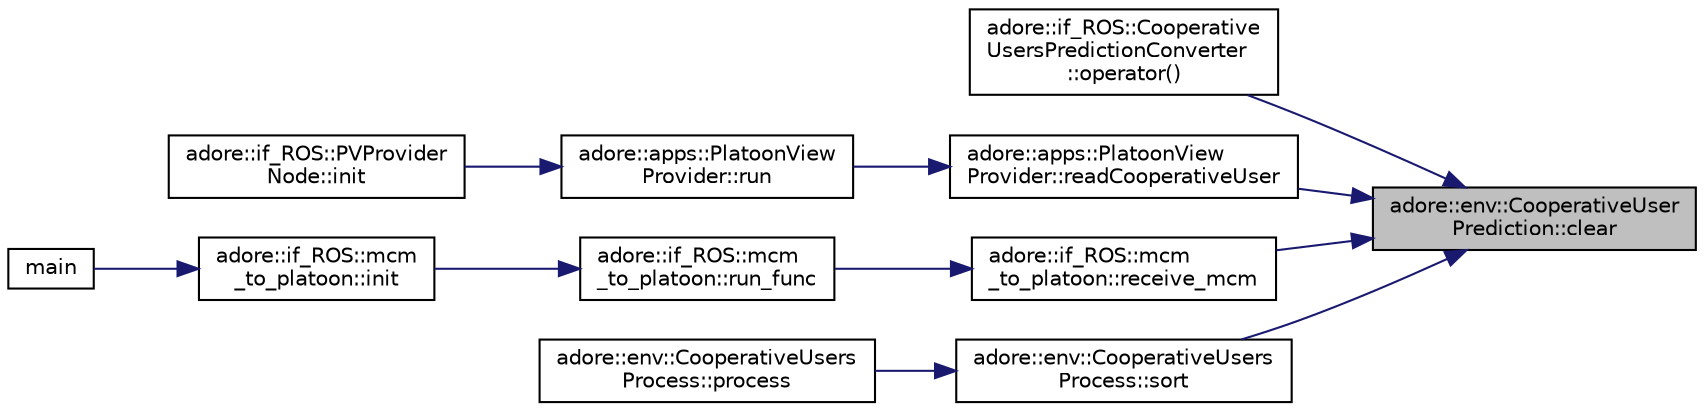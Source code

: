 digraph "adore::env::CooperativeUserPrediction::clear"
{
 // LATEX_PDF_SIZE
  edge [fontname="Helvetica",fontsize="10",labelfontname="Helvetica",labelfontsize="10"];
  node [fontname="Helvetica",fontsize="10",shape=record];
  rankdir="RL";
  Node1 [label="adore::env::CooperativeUser\lPrediction::clear",height=0.2,width=0.4,color="black", fillcolor="grey75", style="filled", fontcolor="black",tooltip=" "];
  Node1 -> Node2 [dir="back",color="midnightblue",fontsize="10",style="solid",fontname="Helvetica"];
  Node2 [label="adore::if_ROS::Cooperative\lUsersPredictionConverter\l::operator()",height=0.2,width=0.4,color="black", fillcolor="white", style="filled",URL="$structadore_1_1if__ROS_1_1CooperativeUsersPredictionConverter.html#afdd9ff9abfadb6641bb33746fefa0ebc",tooltip=" "];
  Node1 -> Node3 [dir="back",color="midnightblue",fontsize="10",style="solid",fontname="Helvetica"];
  Node3 [label="adore::apps::PlatoonView\lProvider::readCooperativeUser",height=0.2,width=0.4,color="black", fillcolor="white", style="filled",URL="$classadore_1_1apps_1_1PlatoonViewProvider.html#a23931db56b331f0ec8ab71d43c342f00",tooltip=" "];
  Node3 -> Node4 [dir="back",color="midnightblue",fontsize="10",style="solid",fontname="Helvetica"];
  Node4 [label="adore::apps::PlatoonView\lProvider::run",height=0.2,width=0.4,color="black", fillcolor="white", style="filled",URL="$classadore_1_1apps_1_1PlatoonViewProvider.html#a1094ce34efee2329f5f5d022aed941dc",tooltip="update data, views and recompute maneuver"];
  Node4 -> Node5 [dir="back",color="midnightblue",fontsize="10",style="solid",fontname="Helvetica"];
  Node5 [label="adore::if_ROS::PVProvider\lNode::init",height=0.2,width=0.4,color="black", fillcolor="white", style="filled",URL="$classadore_1_1if__ROS_1_1PVProviderNode.html#ab587b60f56d77e0a3ef0e1039a557519",tooltip=" "];
  Node1 -> Node6 [dir="back",color="midnightblue",fontsize="10",style="solid",fontname="Helvetica"];
  Node6 [label="adore::if_ROS::mcm\l_to_platoon::receive_mcm",height=0.2,width=0.4,color="black", fillcolor="white", style="filled",URL="$classadore_1_1if__ROS_1_1mcm__to__platoon.html#a307269abe7ea5ed2a560058a5f967203",tooltip=" "];
  Node6 -> Node7 [dir="back",color="midnightblue",fontsize="10",style="solid",fontname="Helvetica"];
  Node7 [label="adore::if_ROS::mcm\l_to_platoon::run_func",height=0.2,width=0.4,color="black", fillcolor="white", style="filled",URL="$classadore_1_1if__ROS_1_1mcm__to__platoon.html#a1d2e6e46fe8dab9364ea1709dfb8de7e",tooltip=" "];
  Node7 -> Node8 [dir="back",color="midnightblue",fontsize="10",style="solid",fontname="Helvetica"];
  Node8 [label="adore::if_ROS::mcm\l_to_platoon::init",height=0.2,width=0.4,color="black", fillcolor="white", style="filled",URL="$classadore_1_1if__ROS_1_1mcm__to__platoon.html#aa273cb3d4051e4d8c74bfefef6fb190e",tooltip=" "];
  Node8 -> Node9 [dir="back",color="midnightblue",fontsize="10",style="solid",fontname="Helvetica"];
  Node9 [label="main",height=0.2,width=0.4,color="black", fillcolor="white", style="filled",URL="$mcm__to__platoon__node_8cpp.html#a3c04138a5bfe5d72780bb7e82a18e627",tooltip=" "];
  Node1 -> Node10 [dir="back",color="midnightblue",fontsize="10",style="solid",fontname="Helvetica"];
  Node10 [label="adore::env::CooperativeUsers\lProcess::sort",height=0.2,width=0.4,color="black", fillcolor="white", style="filled",URL="$classadore_1_1env_1_1CooperativeUsersProcess.html#a4aff34b9f0dab50c17bea0da0ad6a094",tooltip=" "];
  Node10 -> Node11 [dir="back",color="midnightblue",fontsize="10",style="solid",fontname="Helvetica"];
  Node11 [label="adore::env::CooperativeUsers\lProcess::process",height=0.2,width=0.4,color="black", fillcolor="white", style="filled",URL="$classadore_1_1env_1_1CooperativeUsersProcess.html#a90a6ba6bf860d193d19c3cda7197d33e",tooltip=" "];
}
